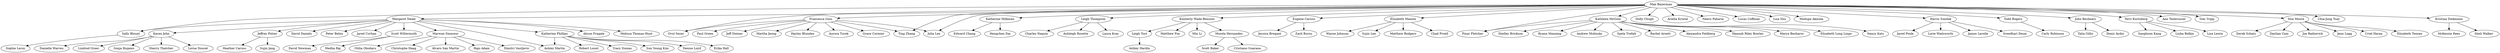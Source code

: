 strict digraph  {
	"Sally Blount" -> "Sophie Leroy";
	"Francesca Gino" -> "Hayley Blunden";
	"Francesca Gino" -> "Aurora Turek";
	"Francesca Gino" -> "Grace Cormier";
	"Francesca Gino" -> "Ovul Sezer";
	"Francesca Gino" -> "Paul Green";
	"Francesca Gino" -> "Jeff Steiner";
	"Francesca Gino" -> "Ting Zhang";
	"Francesca Gino" -> "Martha Jeong";
	"Francesca Gino" -> "Julia Lee";
	"Margaret Neale" -> "Sally Blount";
	"Margaret Neale" -> "Peter Belmi";
	"Margaret Neale" -> "Jared Curhan";
	"Margaret Neale" -> "Scott Wiltermuth";
	"Margaret Neale" -> "Marwan Sinaceur";
	"Margaret Neale" -> "Katherine Phillips";
	"Margaret Neale" -> "Alison Fragale";
	"Margaret Neale" -> "Ashley Martin";
	"Margaret Neale" -> "Melissa Thomas-Hunt";
	"Margaret Neale" -> "Karen Jehn";
	"Margaret Neale" -> "Jeffrey Polzer";
	"Margaret Neale" -> "David Daniels";
	"Katherine Milkman" -> "Hengchen Dai";
	"Katherine Milkman" -> "Edward Chang";
	"Leigh Thompson" -> "Charles Naquin";
	"Leigh Thompson" -> "Ashleigh Rosette";
	"Leigh Thompson" -> "Laura Kray";
	"Scott Wiltermuth" -> "David Newman";
	"Scott Wiltermuth" -> "Medha Raj";
	"Kimberly Wade-Benzoni" -> "Matthew Fox";
	"Kimberly Wade-Benzoni" -> "Min Li";
	"Kimberly Wade-Benzoni" -> "Morela Hernandez";
	"Kimberly Wade-Benzoni" -> "Leigh Tost";
	"Marwan Sinaceur" -> "Hajo Adam";
	"Marwan Sinaceur" -> "Dimitri Vasiljevic";
	"Marwan Sinaceur" -> "Otilia Obodaru";
	"Marwan Sinaceur" -> "Christophe Haag";
	"Marwan Sinaceur" -> "Álvaro San Martín";
	"Katherine Phillips" -> "Denise Loyd";
	"Katherine Phillips" -> "Erika Hall";
	"Katherine Phillips" -> "Robert Lount";
	"Katherine Phillips" -> "Ashley Martin";
	"Katherine Phillips" -> "Tracy Dumas";
	"Katherine Phillips" -> "Sun Young Kim";
	"Eugene Caruso" -> "Zach Burns";
	"Eugene Caruso" -> "Jessica Bregant";
	"Morela Hernandez" -> "Scott Baker";
	"Morela Hernandez" -> "Cristiano Guarana";
	"Leigh Tost" -> "Ashley Hardin";
	"Elizabeth Mannix" -> "Sujin Lee";
	"Elizabeth Mannix" -> "Matthew Rodgers";
	"Elizabeth Mannix" -> "Chad Proell";
	"Elizabeth Mannix" -> "Wayne Johnson";
	"Max Bazerman" -> "Sally Blount";
	"Max Bazerman" -> "Francesca Gino";
	"Max Bazerman" -> "Margaret Neale";
	"Max Bazerman" -> "Katherine Milkman";
	"Max Bazerman" -> "Leigh Thompson";
	"Max Bazerman" -> "Pinar Fletcher";
	"Max Bazerman" -> "Dolly Chugh";
	"Max Bazerman" -> "Ariella Kristal";
	"Max Bazerman" -> "Kimberly Wade-Benzoni";
	"Max Bazerman" -> "Neeru Paharia";
	"Max Bazerman" -> "Lucas Coffman";
	"Max Bazerman" -> "Lisa Shu";
	"Max Bazerman" -> "Eugene Caruso";
	"Max Bazerman" -> "Elizabeth Mannix";
	"Max Bazerman" -> "Modupe Akinola";
	"Max Bazerman" -> "Harris Sondak";
	"Max Bazerman" -> "Todd Rogers";
	"Max Bazerman" -> "John Beshears";
	"Max Bazerman" -> "Terri Kurtzberg";
	"Max Bazerman" -> "Ann Tenbrunsel";
	"Max Bazerman" -> "Ovul Sezer";
	"Max Bazerman" -> "Tom Tripp";
	"Max Bazerman" -> "Kathleen McGinn";
	"Max Bazerman" -> "Don Moore";
	"Max Bazerman" -> "Chia-Jung Tsay";
	"Max Bazerman" -> "Ting Zhang";
	"Max Bazerman" -> "Kristina Diekmann";
	"Max Bazerman" -> "Julia Lee";
	"Harris Sondak" -> "Lorie Wadsworth";
	"Harris Sondak" -> "James Lavelle";
	"Harris Sondak" -> "Sreedhari Desai";
	"Harris Sondak" -> "Jared Poole";
	"Todd Rogers" -> "Carly Robinson";
	"John Beshears" -> "Deniz Aydin";
	"John Beshears" -> "Talia Gillis";
	"Terri Kurtzberg" -> "Sanghoon Kang";
	"Terri Kurtzberg" -> "Liuba Belkin";
	"Terri Kurtzberg" -> "Lisa Lewin";
	"Kathleen McGinn" -> "Alexandra Feldberg";
	"Kathleen McGinn" -> "Pinar Fletcher";
	"Kathleen McGinn" -> "Hannah Riley Bowles";
	"Kathleen McGinn" -> "Marya Besharov";
	"Kathleen McGinn" -> "Elizabeth Long Lingo";
	"Kathleen McGinn" -> "Nancy Katz";
	"Kathleen McGinn" -> "Shelley Brickson";
	"Kathleen McGinn" -> "Ryann Manning";
	"Kathleen McGinn" -> "Andrew Molinsky";
	"Kathleen McGinn" -> "Spela Trefalt";
	"Kathleen McGinn" -> "Rachel Arnett";
	"Karen Jehn" -> "Sherry Thatcher";
	"Karen Jehn" -> "Lorna Doucet";
	"Karen Jehn" -> "Danielle Warren";
	"Karen Jehn" -> "Lindred Greer";
	"Karen Jehn" -> "Sonja Rispens";
	"Don Moore" -> "Jenn Logg";
	"Don Moore" -> "Uriel Haran";
	"Don Moore" -> "Elizabeth Tenney";
	"Don Moore" -> "Derek Schatz";
	"Don Moore" -> "Daylian Cain";
	"Don Moore" -> "Joe Radzevick ";
	"Jeffrey Polzer" -> "Heather Caruso";
	"Jeffrey Polzer" -> "Sujin Jang";
	"Kristina Diekmann" -> "Sheli Walker ";
	"Kristina Diekmann" -> "McKenzie Rees";
}
